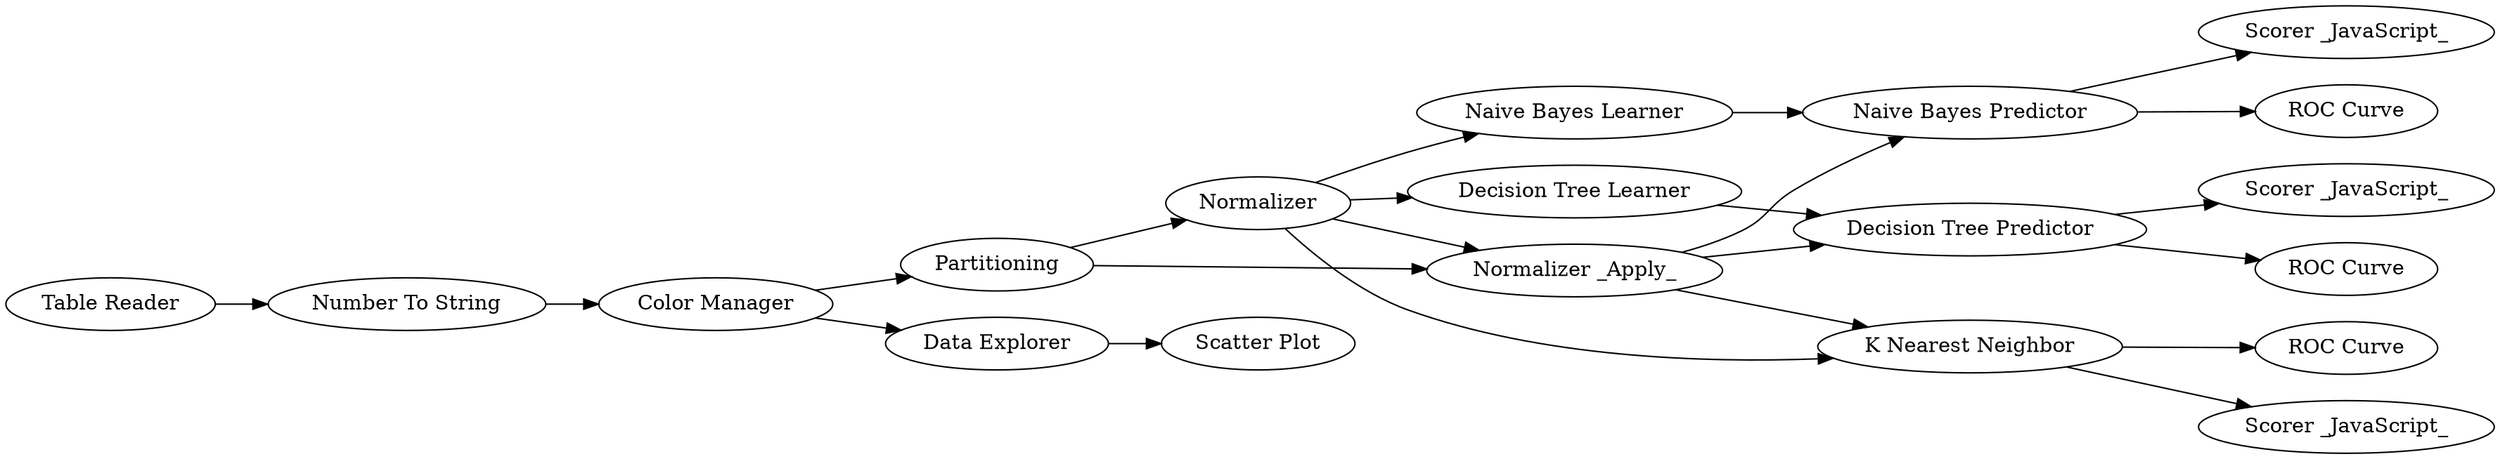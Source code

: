 digraph {
	13 -> 15
	7 -> 8
	8 -> 13
	7 -> 16
	3 -> 2
	4 -> 5
	13 -> 14
	2 -> 6
	2 -> 4
	6 -> 8
	17 -> 18
	8 -> 17
	10 -> 11
	10 -> 12
	7 -> 13
	6 -> 7
	7 -> 9
	8 -> 10
	17 -> 19
	9 -> 10
	16 -> 17
	1 -> 3
	7 [label=Normalizer]
	9 [label="Decision Tree Learner"]
	18 [label="Scorer _JavaScript_"]
	8 [label="Normalizer _Apply_"]
	17 [label="Naive Bayes Predictor"]
	3 [label="Number To String"]
	19 [label="ROC Curve"]
	6 [label=Partitioning]
	15 [label="ROC Curve"]
	12 [label="ROC Curve"]
	10 [label="Decision Tree Predictor"]
	16 [label="Naive Bayes Learner"]
	1 [label="Table Reader"]
	11 [label="Scorer _JavaScript_"]
	4 [label="Data Explorer"]
	14 [label="Scorer _JavaScript_"]
	5 [label="Scatter Plot"]
	13 [label="K Nearest Neighbor"]
	2 [label="Color Manager"]
	rankdir=LR
}
